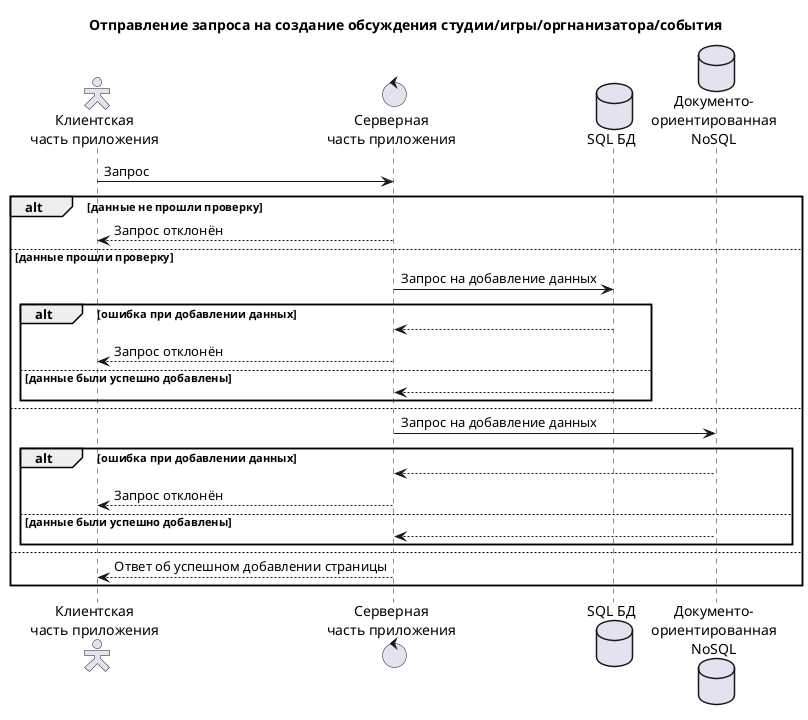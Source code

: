@startuml

title Отправление запроса на создание обсуждения студии/игры/оргнанизатора/события

skinparam actorStyle hollow
Actor "Клиентская\nчасть приложения" as user
Control "Серверная\nчасть приложения" as backend
Database "SQL БД" as sql
Database "Документо-\nориентированная\nNoSQL" as docdb


user -> backend : Запрос

alt данные не прошли проверку
    backend --> user : Запрос отклонён
else данные прошли проверку
    backend -> sql : Запрос на добавление данных
    alt ошибка при добавлении данных
        sql --> backend
        backend --> user : Запрос отклонён
    else данные были успешно добавлены
        sql --> backend
    end
else
    backend -> docdb : Запрос на добавление данных
    alt ошибка при добавлении данных
        docdb --> backend
        backend --> user : Запрос отклонён
    else данные были успешно добавлены
        docdb --> backend
    end
else
    backend --> user : Ответ об успешном добавлении страницы
end


@enduml
